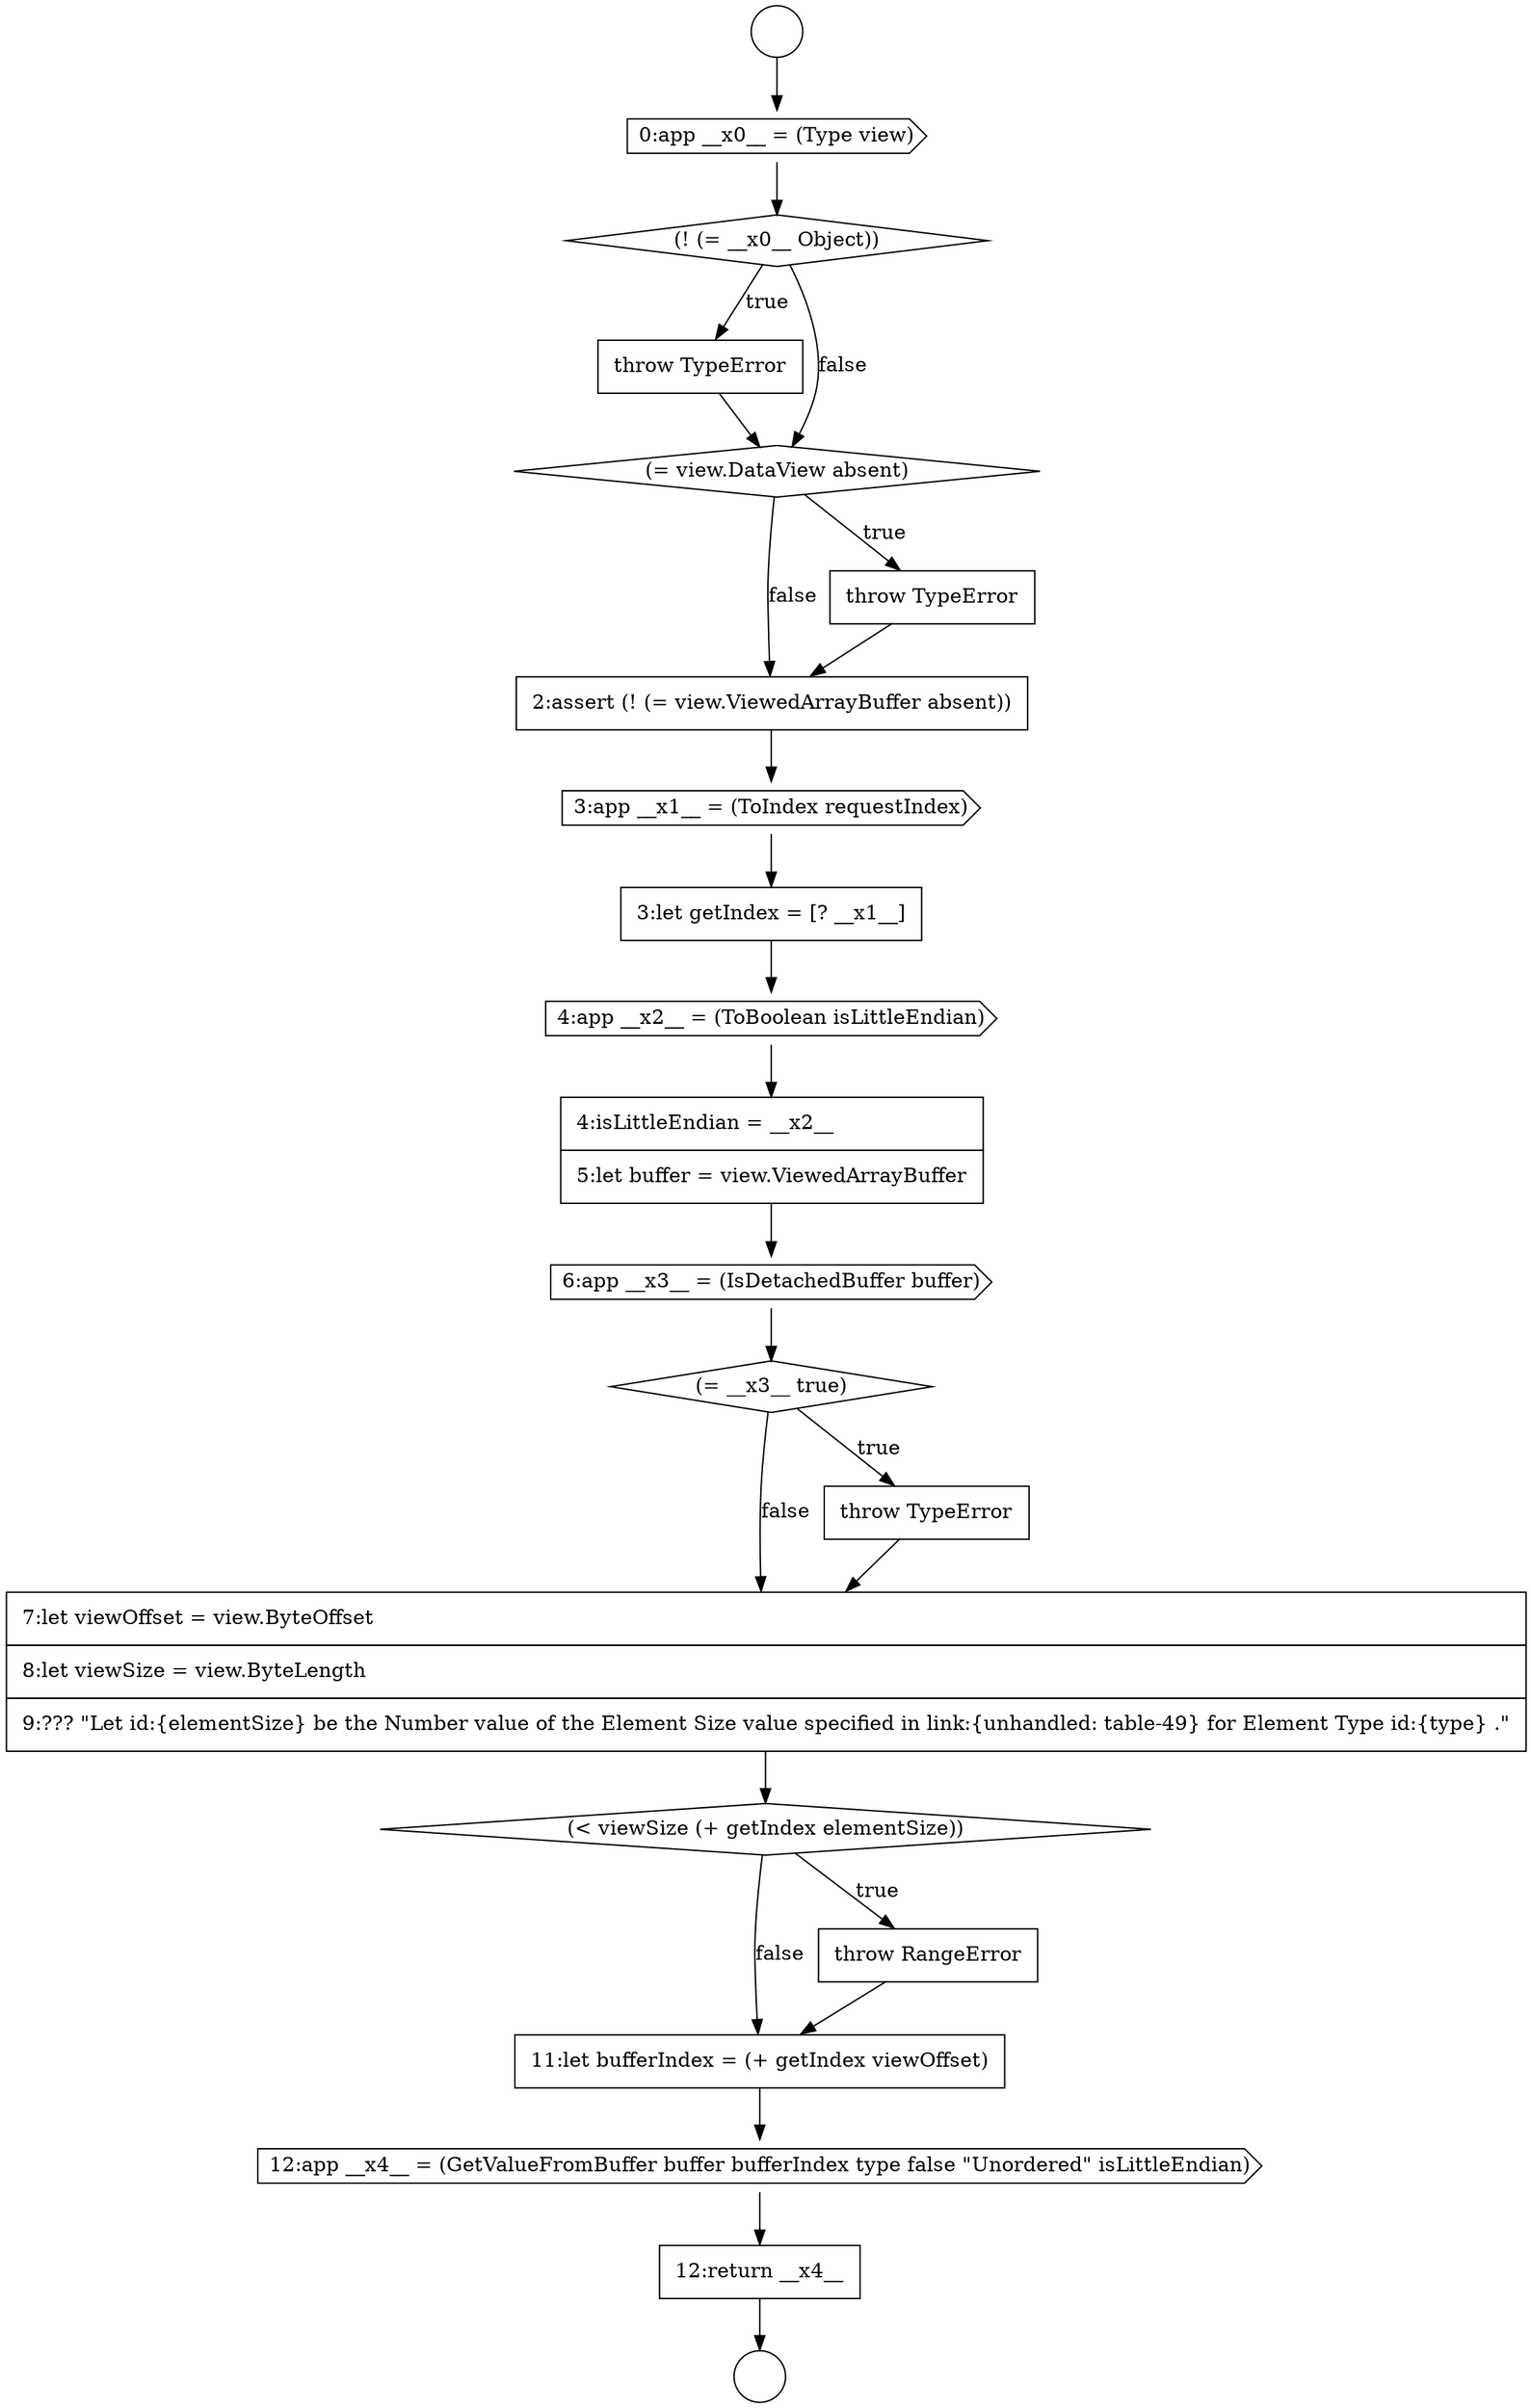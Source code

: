 digraph {
  node16559 [shape=none, margin=0, label=<<font color="black">
    <table border="0" cellborder="1" cellspacing="0" cellpadding="10">
      <tr><td align="left">7:let viewOffset = view.ByteOffset</td></tr>
      <tr><td align="left">8:let viewSize = view.ByteLength</td></tr>
      <tr><td align="left">9:??? &quot;Let id:{elementSize} be the Number value of the Element Size value specified in link:{unhandled: table-49} for Element Type id:{type} .&quot;</td></tr>
    </table>
  </font>> color="black" fillcolor="white" style=filled]
  node16555 [shape=none, margin=0, label=<<font color="black">
    <table border="0" cellborder="1" cellspacing="0" cellpadding="10">
      <tr><td align="left">4:isLittleEndian = __x2__</td></tr>
      <tr><td align="left">5:let buffer = view.ViewedArrayBuffer</td></tr>
    </table>
  </font>> color="black" fillcolor="white" style=filled]
  node16552 [shape=cds, label=<<font color="black">3:app __x1__ = (ToIndex requestIndex)</font>> color="black" fillcolor="white" style=filled]
  node16545 [shape=circle label=" " color="black" fillcolor="white" style=filled]
  node16560 [shape=diamond, label=<<font color="black">(&lt; viewSize (+ getIndex elementSize))</font>> color="black" fillcolor="white" style=filled]
  node16556 [shape=cds, label=<<font color="black">6:app __x3__ = (IsDetachedBuffer buffer)</font>> color="black" fillcolor="white" style=filled]
  node16551 [shape=none, margin=0, label=<<font color="black">
    <table border="0" cellborder="1" cellspacing="0" cellpadding="10">
      <tr><td align="left">2:assert (! (= view.ViewedArrayBuffer absent))</td></tr>
    </table>
  </font>> color="black" fillcolor="white" style=filled]
  node16553 [shape=none, margin=0, label=<<font color="black">
    <table border="0" cellborder="1" cellspacing="0" cellpadding="10">
      <tr><td align="left">3:let getIndex = [? __x1__]</td></tr>
    </table>
  </font>> color="black" fillcolor="white" style=filled]
  node16557 [shape=diamond, label=<<font color="black">(= __x3__ true)</font>> color="black" fillcolor="white" style=filled]
  node16550 [shape=none, margin=0, label=<<font color="black">
    <table border="0" cellborder="1" cellspacing="0" cellpadding="10">
      <tr><td align="left">throw TypeError</td></tr>
    </table>
  </font>> color="black" fillcolor="white" style=filled]
  node16554 [shape=cds, label=<<font color="black">4:app __x2__ = (ToBoolean isLittleEndian)</font>> color="black" fillcolor="white" style=filled]
  node16558 [shape=none, margin=0, label=<<font color="black">
    <table border="0" cellborder="1" cellspacing="0" cellpadding="10">
      <tr><td align="left">throw TypeError</td></tr>
    </table>
  </font>> color="black" fillcolor="white" style=filled]
  node16544 [shape=circle label=" " color="black" fillcolor="white" style=filled]
  node16562 [shape=none, margin=0, label=<<font color="black">
    <table border="0" cellborder="1" cellspacing="0" cellpadding="10">
      <tr><td align="left">11:let bufferIndex = (+ getIndex viewOffset)</td></tr>
    </table>
  </font>> color="black" fillcolor="white" style=filled]
  node16561 [shape=none, margin=0, label=<<font color="black">
    <table border="0" cellborder="1" cellspacing="0" cellpadding="10">
      <tr><td align="left">throw RangeError</td></tr>
    </table>
  </font>> color="black" fillcolor="white" style=filled]
  node16548 [shape=none, margin=0, label=<<font color="black">
    <table border="0" cellborder="1" cellspacing="0" cellpadding="10">
      <tr><td align="left">throw TypeError</td></tr>
    </table>
  </font>> color="black" fillcolor="white" style=filled]
  node16564 [shape=none, margin=0, label=<<font color="black">
    <table border="0" cellborder="1" cellspacing="0" cellpadding="10">
      <tr><td align="left">12:return __x4__</td></tr>
    </table>
  </font>> color="black" fillcolor="white" style=filled]
  node16547 [shape=diamond, label=<<font color="black">(! (= __x0__ Object))</font>> color="black" fillcolor="white" style=filled]
  node16563 [shape=cds, label=<<font color="black">12:app __x4__ = (GetValueFromBuffer buffer bufferIndex type false &quot;Unordered&quot; isLittleEndian)</font>> color="black" fillcolor="white" style=filled]
  node16546 [shape=cds, label=<<font color="black">0:app __x0__ = (Type view)</font>> color="black" fillcolor="white" style=filled]
  node16549 [shape=diamond, label=<<font color="black">(= view.DataView absent)</font>> color="black" fillcolor="white" style=filled]
  node16561 -> node16562 [ color="black"]
  node16562 -> node16563 [ color="black"]
  node16557 -> node16558 [label=<<font color="black">true</font>> color="black"]
  node16557 -> node16559 [label=<<font color="black">false</font>> color="black"]
  node16558 -> node16559 [ color="black"]
  node16553 -> node16554 [ color="black"]
  node16551 -> node16552 [ color="black"]
  node16548 -> node16549 [ color="black"]
  node16559 -> node16560 [ color="black"]
  node16560 -> node16561 [label=<<font color="black">true</font>> color="black"]
  node16560 -> node16562 [label=<<font color="black">false</font>> color="black"]
  node16563 -> node16564 [ color="black"]
  node16564 -> node16545 [ color="black"]
  node16552 -> node16553 [ color="black"]
  node16556 -> node16557 [ color="black"]
  node16546 -> node16547 [ color="black"]
  node16547 -> node16548 [label=<<font color="black">true</font>> color="black"]
  node16547 -> node16549 [label=<<font color="black">false</font>> color="black"]
  node16550 -> node16551 [ color="black"]
  node16544 -> node16546 [ color="black"]
  node16549 -> node16550 [label=<<font color="black">true</font>> color="black"]
  node16549 -> node16551 [label=<<font color="black">false</font>> color="black"]
  node16554 -> node16555 [ color="black"]
  node16555 -> node16556 [ color="black"]
}
